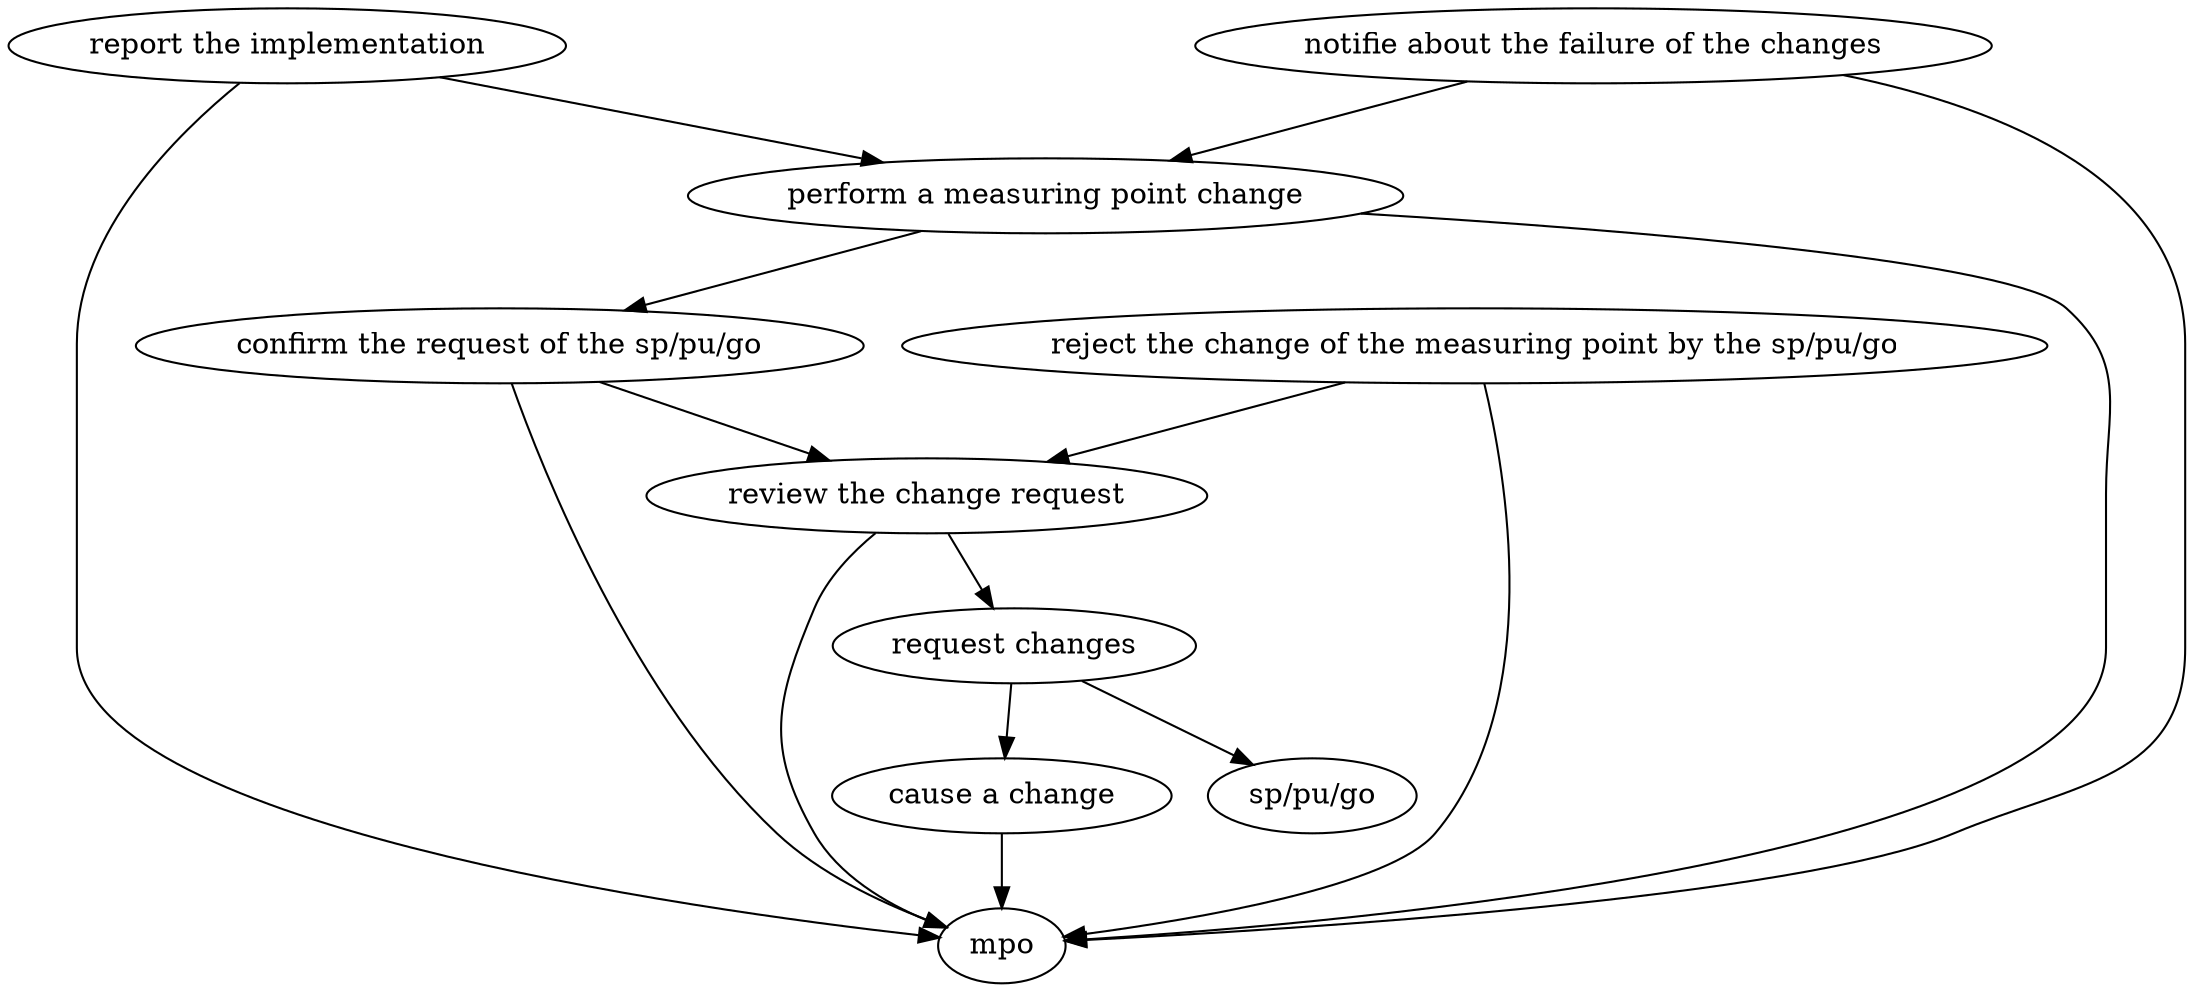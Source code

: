 strict digraph "doc-10.9" {
	graph [name="doc-10.9"];
	"request changes"	[attrs="{'type': 'Activity', 'label': 'request changes'}"];
	"cause a change"	[attrs="{'type': 'Activity', 'label': 'cause a change'}"];
	"request changes" -> "cause a change"	[attrs="{'type': 'flow', 'label': 'flow'}"];
	"sp/pu/go"	[attrs="{'type': 'Actor', 'label': 'sp/pu/go'}"];
	"request changes" -> "sp/pu/go"	[attrs="{'type': 'actor performer', 'label': 'actor performer'}"];
	mpo	[attrs="{'type': 'Actor', 'label': 'mpo'}"];
	"cause a change" -> mpo	[attrs="{'type': 'actor performer', 'label': 'actor performer'}"];
	"review the change request"	[attrs="{'type': 'Activity', 'label': 'review the change request'}"];
	"review the change request" -> "request changes"	[attrs="{'type': 'flow', 'label': 'flow'}"];
	"review the change request" -> mpo	[attrs="{'type': 'actor performer', 'label': 'actor performer'}"];
	"reject the change of the measuring point by the sp/pu/go"	[attrs="{'type': 'Activity', 'label': 'reject the change of the measuring point by the sp/pu/go'}"];
	"reject the change of the measuring point by the sp/pu/go" -> "review the change request"	[attrs="{'type': 'flow', 'label': 'flow'}"];
	"reject the change of the measuring point by the sp/pu/go" -> mpo	[attrs="{'type': 'actor performer', 'label': 'actor performer'}"];
	"confirm the request of the sp/pu/go"	[attrs="{'type': 'Activity', 'label': 'confirm the request of the sp/pu/go'}"];
	"confirm the request of the sp/pu/go" -> "review the change request"	[attrs="{'type': 'flow', 'label': 'flow'}"];
	"confirm the request of the sp/pu/go" -> mpo	[attrs="{'type': 'actor performer', 'label': 'actor performer'}"];
	"perform a measuring point change"	[attrs="{'type': 'Activity', 'label': 'perform a measuring point change'}"];
	"perform a measuring point change" -> "confirm the request of the sp/pu/go"	[attrs="{'type': 'flow', 'label': 'flow'}"];
	"perform a measuring point change" -> mpo	[attrs="{'type': 'actor performer', 'label': 'actor performer'}"];
	"report the implementation"	[attrs="{'type': 'Activity', 'label': 'report the implementation'}"];
	"report the implementation" -> "perform a measuring point change"	[attrs="{'type': 'flow', 'label': 'flow'}"];
	"report the implementation" -> mpo	[attrs="{'type': 'actor performer', 'label': 'actor performer'}"];
	"notifie about the failure of the changes"	[attrs="{'type': 'Activity', 'label': 'notifie about the failure of the changes'}"];
	"notifie about the failure of the changes" -> "perform a measuring point change"	[attrs="{'type': 'flow', 'label': 'flow'}"];
	"notifie about the failure of the changes" -> mpo	[attrs="{'type': 'actor performer', 'label': 'actor performer'}"];
}
